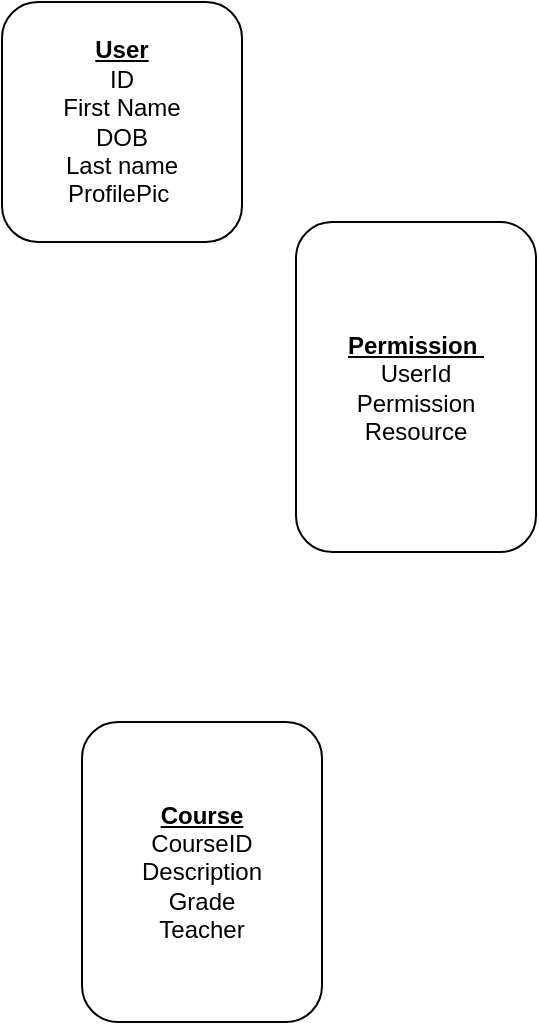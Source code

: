 <mxfile version="20.2.3" type="github">
  <diagram id="u1hswUE0hqsowgRfDu4Y" name="Page-1">
    <mxGraphModel dx="1585" dy="584" grid="1" gridSize="10" guides="1" tooltips="1" connect="1" arrows="1" fold="1" page="1" pageScale="1" pageWidth="827" pageHeight="1169" math="0" shadow="0">
      <root>
        <mxCell id="0" />
        <mxCell id="1" parent="0" />
        <mxCell id="6jjvNkfL2s72tF_dsB3--17" value="&lt;b&gt;&lt;u&gt;User&lt;/u&gt;&lt;/b&gt;&lt;br&gt;ID&lt;br&gt;First Name&lt;br&gt;DOB&lt;br&gt;Last name&lt;br&gt;ProfilePic&amp;nbsp;" style="rounded=1;whiteSpace=wrap;html=1;" vertex="1" parent="1">
          <mxGeometry x="-680" y="310" width="120" height="120" as="geometry" />
        </mxCell>
        <mxCell id="6jjvNkfL2s72tF_dsB3--18" value="&lt;u style=&quot;font-weight: bold;&quot;&gt;Permission&amp;nbsp;&lt;/u&gt;&lt;br&gt;UserId&lt;br&gt;Permission&lt;br&gt;Resource" style="rounded=1;whiteSpace=wrap;html=1;" vertex="1" parent="1">
          <mxGeometry x="-533" y="420" width="120" height="165" as="geometry" />
        </mxCell>
        <mxCell id="6jjvNkfL2s72tF_dsB3--19" value="&lt;u style=&quot;font-weight: bold;&quot;&gt;Course&lt;/u&gt;&lt;br&gt;CourseID&lt;br&gt;Description&lt;br&gt;Grade&lt;br&gt;Teacher" style="rounded=1;whiteSpace=wrap;html=1;" vertex="1" parent="1">
          <mxGeometry x="-640" y="670" width="120" height="150" as="geometry" />
        </mxCell>
      </root>
    </mxGraphModel>
  </diagram>
</mxfile>
